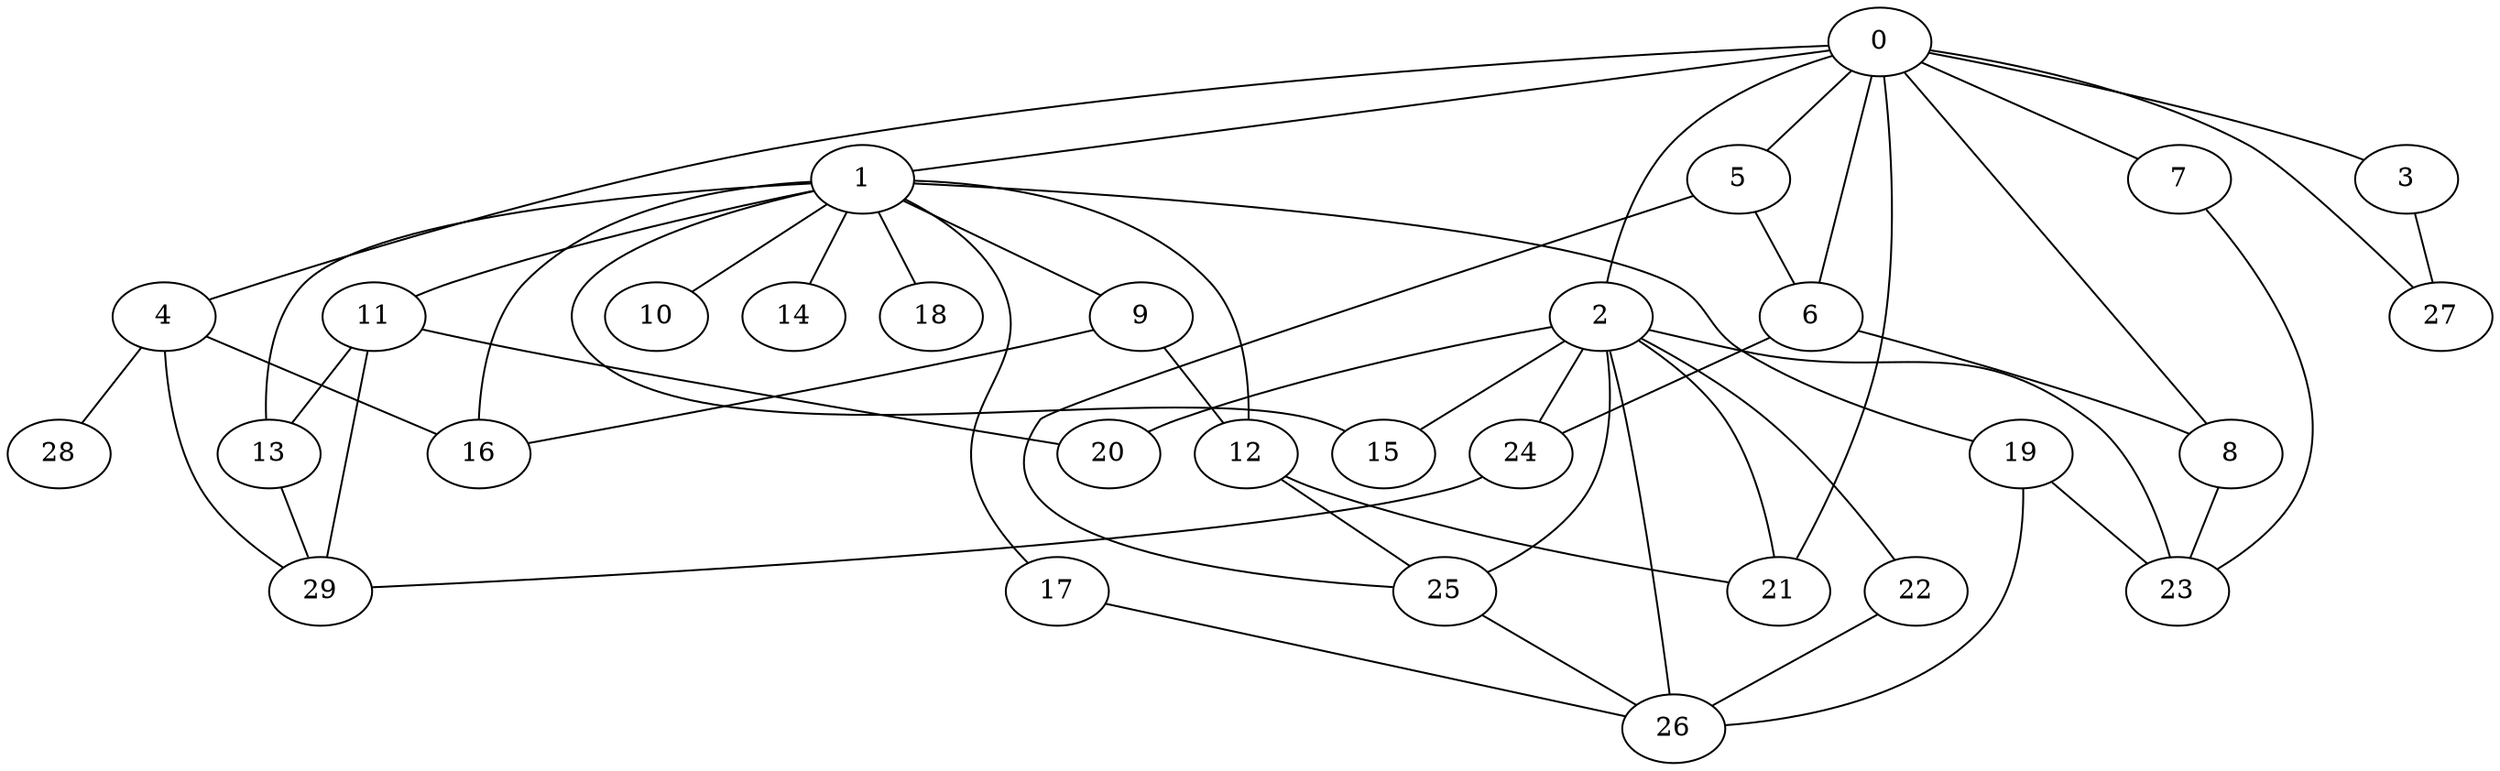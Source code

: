
graph graphname {
    0 -- 1
0 -- 2
0 -- 3
0 -- 4
0 -- 5
0 -- 6
0 -- 7
0 -- 8
0 -- 27
0 -- 21
1 -- 9
1 -- 10
1 -- 11
1 -- 12
1 -- 13
1 -- 14
1 -- 15
1 -- 16
1 -- 17
1 -- 18
1 -- 19
2 -- 20
2 -- 21
2 -- 22
2 -- 23
2 -- 24
2 -- 25
2 -- 26
2 -- 15
3 -- 27
4 -- 28
4 -- 29
4 -- 16
5 -- 6
5 -- 25
6 -- 24
6 -- 8
7 -- 23
8 -- 23
9 -- 16
9 -- 12
11 -- 13
11 -- 29
11 -- 20
12 -- 21
12 -- 25
13 -- 29
17 -- 26
19 -- 26
19 -- 23
22 -- 26
24 -- 29
25 -- 26

}
